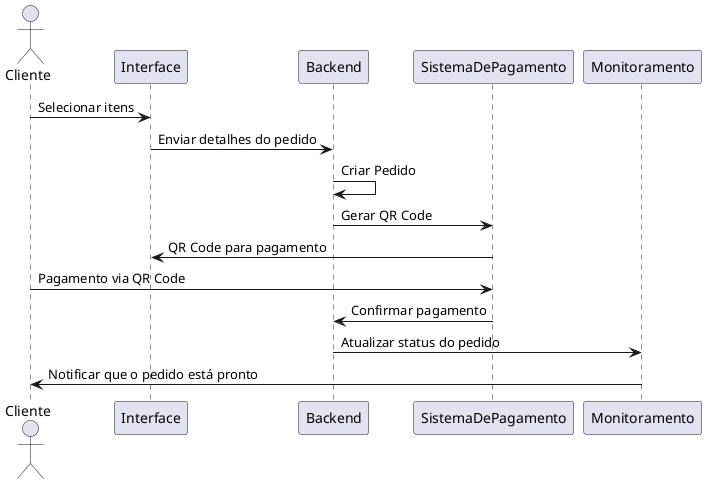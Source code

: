 @startuml
actor Cliente
participant Interface
participant Backend
participant SistemaDePagamento
participant Monitoramento

Cliente -> Interface: Selecionar itens
Interface -> Backend: Enviar detalhes do pedido
Backend -> Backend: Criar Pedido
Backend -> SistemaDePagamento: Gerar QR Code
SistemaDePagamento -> Interface: QR Code para pagamento
Cliente -> SistemaDePagamento: Pagamento via QR Code
SistemaDePagamento -> Backend: Confirmar pagamento
Backend -> Monitoramento: Atualizar status do pedido
Monitoramento -> Cliente: Notificar que o pedido está pronto

@enduml